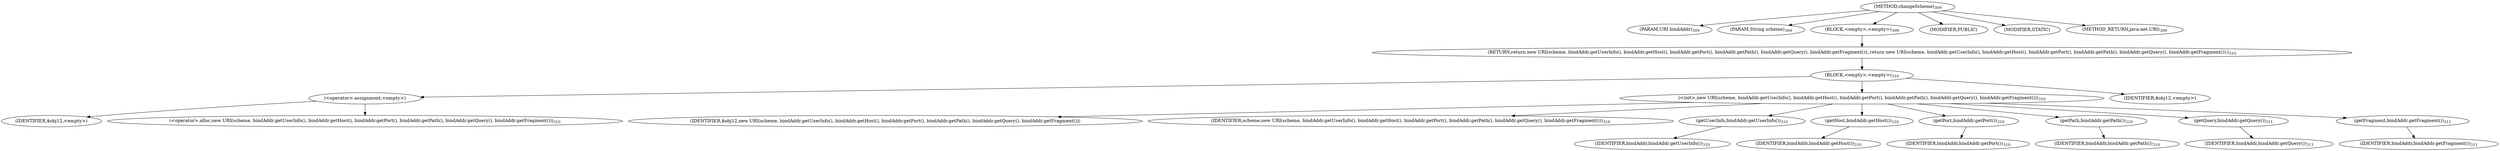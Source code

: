 digraph "changeScheme" {  
"963" [label = <(METHOD,changeScheme)<SUB>309</SUB>> ]
"964" [label = <(PARAM,URI bindAddr)<SUB>309</SUB>> ]
"965" [label = <(PARAM,String scheme)<SUB>309</SUB>> ]
"966" [label = <(BLOCK,&lt;empty&gt;,&lt;empty&gt;)<SUB>309</SUB>> ]
"967" [label = <(RETURN,return new URI(scheme, bindAddr.getUserInfo(), bindAddr.getHost(), bindAddr.getPort(), bindAddr.getPath(), bindAddr.getQuery(), bindAddr.getFragment());,return new URI(scheme, bindAddr.getUserInfo(), bindAddr.getHost(), bindAddr.getPort(), bindAddr.getPath(), bindAddr.getQuery(), bindAddr.getFragment());)<SUB>310</SUB>> ]
"968" [label = <(BLOCK,&lt;empty&gt;,&lt;empty&gt;)<SUB>310</SUB>> ]
"969" [label = <(&lt;operator&gt;.assignment,&lt;empty&gt;)> ]
"970" [label = <(IDENTIFIER,$obj12,&lt;empty&gt;)> ]
"971" [label = <(&lt;operator&gt;.alloc,new URI(scheme, bindAddr.getUserInfo(), bindAddr.getHost(), bindAddr.getPort(), bindAddr.getPath(), bindAddr.getQuery(), bindAddr.getFragment()))<SUB>310</SUB>> ]
"972" [label = <(&lt;init&gt;,new URI(scheme, bindAddr.getUserInfo(), bindAddr.getHost(), bindAddr.getPort(), bindAddr.getPath(), bindAddr.getQuery(), bindAddr.getFragment()))<SUB>310</SUB>> ]
"973" [label = <(IDENTIFIER,$obj12,new URI(scheme, bindAddr.getUserInfo(), bindAddr.getHost(), bindAddr.getPort(), bindAddr.getPath(), bindAddr.getQuery(), bindAddr.getFragment()))> ]
"974" [label = <(IDENTIFIER,scheme,new URI(scheme, bindAddr.getUserInfo(), bindAddr.getHost(), bindAddr.getPort(), bindAddr.getPath(), bindAddr.getQuery(), bindAddr.getFragment()))<SUB>310</SUB>> ]
"975" [label = <(getUserInfo,bindAddr.getUserInfo())<SUB>310</SUB>> ]
"976" [label = <(IDENTIFIER,bindAddr,bindAddr.getUserInfo())<SUB>310</SUB>> ]
"977" [label = <(getHost,bindAddr.getHost())<SUB>310</SUB>> ]
"978" [label = <(IDENTIFIER,bindAddr,bindAddr.getHost())<SUB>310</SUB>> ]
"979" [label = <(getPort,bindAddr.getPort())<SUB>310</SUB>> ]
"980" [label = <(IDENTIFIER,bindAddr,bindAddr.getPort())<SUB>310</SUB>> ]
"981" [label = <(getPath,bindAddr.getPath())<SUB>310</SUB>> ]
"982" [label = <(IDENTIFIER,bindAddr,bindAddr.getPath())<SUB>310</SUB>> ]
"983" [label = <(getQuery,bindAddr.getQuery())<SUB>311</SUB>> ]
"984" [label = <(IDENTIFIER,bindAddr,bindAddr.getQuery())<SUB>311</SUB>> ]
"985" [label = <(getFragment,bindAddr.getFragment())<SUB>311</SUB>> ]
"986" [label = <(IDENTIFIER,bindAddr,bindAddr.getFragment())<SUB>311</SUB>> ]
"987" [label = <(IDENTIFIER,$obj12,&lt;empty&gt;)> ]
"988" [label = <(MODIFIER,PUBLIC)> ]
"989" [label = <(MODIFIER,STATIC)> ]
"990" [label = <(METHOD_RETURN,java.net.URI)<SUB>309</SUB>> ]
  "963" -> "964" 
  "963" -> "965" 
  "963" -> "966" 
  "963" -> "988" 
  "963" -> "989" 
  "963" -> "990" 
  "966" -> "967" 
  "967" -> "968" 
  "968" -> "969" 
  "968" -> "972" 
  "968" -> "987" 
  "969" -> "970" 
  "969" -> "971" 
  "972" -> "973" 
  "972" -> "974" 
  "972" -> "975" 
  "972" -> "977" 
  "972" -> "979" 
  "972" -> "981" 
  "972" -> "983" 
  "972" -> "985" 
  "975" -> "976" 
  "977" -> "978" 
  "979" -> "980" 
  "981" -> "982" 
  "983" -> "984" 
  "985" -> "986" 
}
